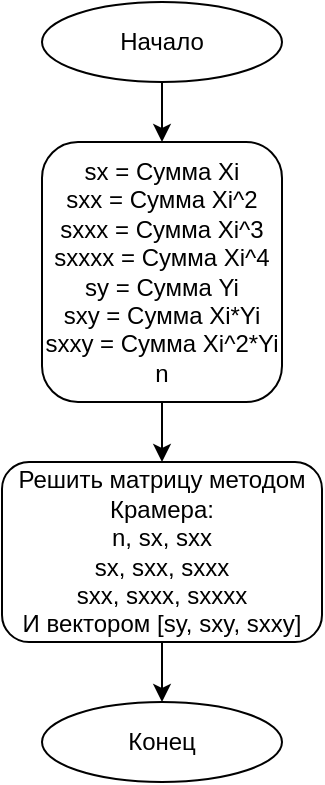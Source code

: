 <mxfile version="24.0.4" type="device">
  <diagram id="C5RBs43oDa-KdzZeNtuy" name="Page-1">
    <mxGraphModel dx="989" dy="610" grid="1" gridSize="10" guides="1" tooltips="1" connect="1" arrows="1" fold="1" page="1" pageScale="1" pageWidth="827" pageHeight="1169" math="0" shadow="0">
      <root>
        <mxCell id="WIyWlLk6GJQsqaUBKTNV-0" />
        <mxCell id="WIyWlLk6GJQsqaUBKTNV-1" parent="WIyWlLk6GJQsqaUBKTNV-0" />
        <mxCell id="r9Q4WL9SlzlpgeBUxEG_-4" style="edgeStyle=orthogonalEdgeStyle;rounded=0;orthogonalLoop=1;jettySize=auto;html=1;" edge="1" parent="WIyWlLk6GJQsqaUBKTNV-1" source="WIyWlLk6GJQsqaUBKTNV-3" target="r9Q4WL9SlzlpgeBUxEG_-1">
          <mxGeometry relative="1" as="geometry" />
        </mxCell>
        <mxCell id="WIyWlLk6GJQsqaUBKTNV-3" value="sx = Сумма Xi&lt;div&gt;sxx =&amp;nbsp;&lt;span style=&quot;background-color: initial;&quot;&gt;Сумма Xi^2&lt;/span&gt;&lt;/div&gt;&lt;div&gt;sxxx =&amp;nbsp;&lt;span style=&quot;background-color: initial;&quot;&gt;Сумма Xi^3&lt;/span&gt;&lt;span style=&quot;background-color: initial;&quot;&gt;&lt;br&gt;&lt;/span&gt;&lt;/div&gt;&lt;div&gt;sxxxx =&amp;nbsp;&lt;span style=&quot;background-color: initial;&quot;&gt;Сумма Xi^4&lt;/span&gt;&lt;span style=&quot;background-color: initial;&quot;&gt;&lt;br&gt;&lt;/span&gt;&lt;/div&gt;&lt;div&gt;sy = Сумма Yi&lt;span style=&quot;background-color: initial;&quot;&gt;&lt;br&gt;&lt;/span&gt;&lt;/div&gt;&lt;div&gt;sxy =&amp;nbsp;&lt;span style=&quot;background-color: initial;&quot;&gt;Сумма Xi*Yi&lt;/span&gt;&lt;/div&gt;&lt;div&gt;sxxy =&amp;nbsp;&lt;span style=&quot;background-color: initial;&quot;&gt;Сумма Xi^2*Yi&lt;/span&gt;&lt;span style=&quot;background-color: initial;&quot;&gt;&lt;br&gt;&lt;/span&gt;&lt;/div&gt;&lt;div&gt;&lt;span style=&quot;background-color: initial;&quot;&gt;n&lt;/span&gt;&lt;/div&gt;" style="rounded=1;whiteSpace=wrap;html=1;fontSize=12;glass=0;strokeWidth=1;shadow=0;" parent="WIyWlLk6GJQsqaUBKTNV-1" vertex="1">
          <mxGeometry x="160" y="90" width="120" height="130" as="geometry" />
        </mxCell>
        <mxCell id="r9Q4WL9SlzlpgeBUxEG_-3" style="edgeStyle=orthogonalEdgeStyle;rounded=0;orthogonalLoop=1;jettySize=auto;html=1;entryX=0.5;entryY=0;entryDx=0;entryDy=0;" edge="1" parent="WIyWlLk6GJQsqaUBKTNV-1" source="r9Q4WL9SlzlpgeBUxEG_-0" target="WIyWlLk6GJQsqaUBKTNV-3">
          <mxGeometry relative="1" as="geometry" />
        </mxCell>
        <mxCell id="r9Q4WL9SlzlpgeBUxEG_-0" value="Начало" style="ellipse;whiteSpace=wrap;html=1;" vertex="1" parent="WIyWlLk6GJQsqaUBKTNV-1">
          <mxGeometry x="160" y="20" width="120" height="40" as="geometry" />
        </mxCell>
        <mxCell id="r9Q4WL9SlzlpgeBUxEG_-5" style="edgeStyle=orthogonalEdgeStyle;rounded=0;orthogonalLoop=1;jettySize=auto;html=1;" edge="1" parent="WIyWlLk6GJQsqaUBKTNV-1" source="r9Q4WL9SlzlpgeBUxEG_-1" target="r9Q4WL9SlzlpgeBUxEG_-2">
          <mxGeometry relative="1" as="geometry" />
        </mxCell>
        <mxCell id="r9Q4WL9SlzlpgeBUxEG_-1" value="Решить матрицу методом Крамера:&lt;div&gt;n, sx, sxx&lt;/div&gt;&lt;div&gt;sx, sxx, sxxx&lt;/div&gt;&lt;div&gt;sxx, sxxx, sxxxx&lt;/div&gt;&lt;div&gt;И вектором [sy, sxy, sxxy]&lt;/div&gt;" style="rounded=1;whiteSpace=wrap;html=1;fontSize=12;glass=0;strokeWidth=1;shadow=0;" vertex="1" parent="WIyWlLk6GJQsqaUBKTNV-1">
          <mxGeometry x="140" y="250" width="160" height="90" as="geometry" />
        </mxCell>
        <mxCell id="r9Q4WL9SlzlpgeBUxEG_-2" value="Конец" style="ellipse;whiteSpace=wrap;html=1;" vertex="1" parent="WIyWlLk6GJQsqaUBKTNV-1">
          <mxGeometry x="160" y="370" width="120" height="40" as="geometry" />
        </mxCell>
      </root>
    </mxGraphModel>
  </diagram>
</mxfile>
